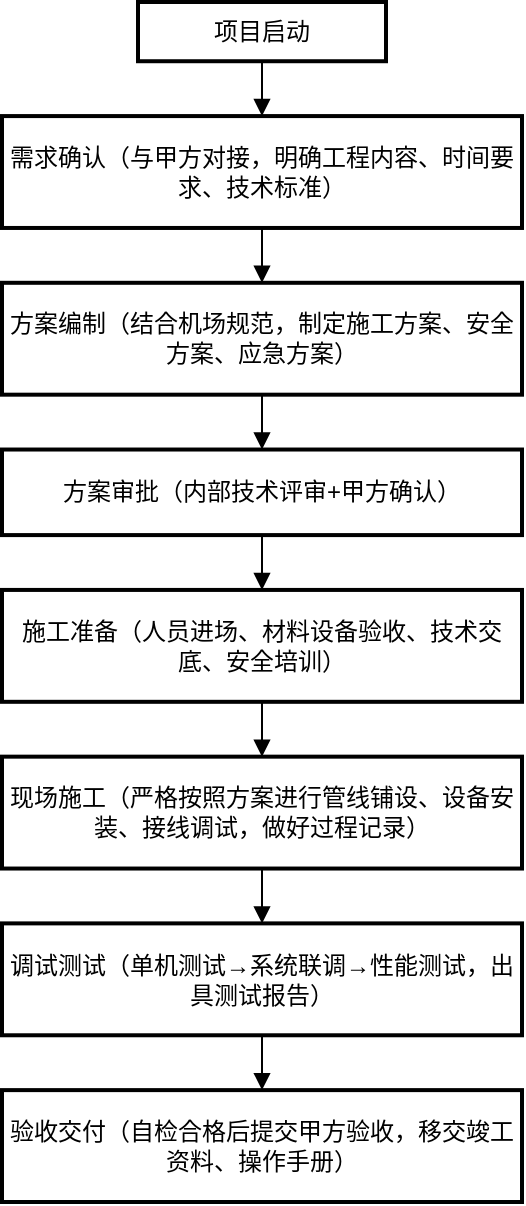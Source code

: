 <mxfile version="28.0.1">
  <diagram name="第 1 页" id="vEYNeOKK4sMveoLUZ1f7">
    <mxGraphModel dx="1066" dy="705" grid="1" gridSize="10" guides="1" tooltips="1" connect="1" arrows="1" fold="1" page="1" pageScale="1" pageWidth="827" pageHeight="1169" math="0" shadow="0">
      <root>
        <mxCell id="0" />
        <mxCell id="1" parent="0" />
        <mxCell id="iCRVk4PRZ-FlyjRP3MTo-16" value="" style="group" vertex="1" connectable="0" parent="1">
          <mxGeometry x="20" y="20" width="260" height="600" as="geometry" />
        </mxCell>
        <mxCell id="iCRVk4PRZ-FlyjRP3MTo-1" value="项目启动" style="whiteSpace=wrap;strokeWidth=2;" vertex="1" parent="iCRVk4PRZ-FlyjRP3MTo-16">
          <mxGeometry x="68" width="124" height="29.616" as="geometry" />
        </mxCell>
        <mxCell id="iCRVk4PRZ-FlyjRP3MTo-2" value="需求确认（与甲方对接，明确工程内容、时间要求、技术标准）" style="whiteSpace=wrap;strokeWidth=2;" vertex="1" parent="iCRVk4PRZ-FlyjRP3MTo-16">
          <mxGeometry y="57.038" width="260" height="55.941" as="geometry" />
        </mxCell>
        <mxCell id="iCRVk4PRZ-FlyjRP3MTo-3" value="方案编制（结合机场规范，制定施工方案、安全方案、应急方案）" style="whiteSpace=wrap;strokeWidth=2;" vertex="1" parent="iCRVk4PRZ-FlyjRP3MTo-16">
          <mxGeometry y="140.402" width="260" height="55.941" as="geometry" />
        </mxCell>
        <mxCell id="iCRVk4PRZ-FlyjRP3MTo-4" value="方案审批（内部技术评审+甲方确认）" style="whiteSpace=wrap;strokeWidth=2;" vertex="1" parent="iCRVk4PRZ-FlyjRP3MTo-16">
          <mxGeometry y="223.766" width="260" height="42.779" as="geometry" />
        </mxCell>
        <mxCell id="iCRVk4PRZ-FlyjRP3MTo-5" value="施工准备（人员进场、材料设备验收、技术交底、安全培训）" style="whiteSpace=wrap;strokeWidth=2;" vertex="1" parent="iCRVk4PRZ-FlyjRP3MTo-16">
          <mxGeometry y="293.967" width="260" height="55.941" as="geometry" />
        </mxCell>
        <mxCell id="iCRVk4PRZ-FlyjRP3MTo-6" value="现场施工（严格按照方案进行管线铺设、设备安装、接线调试，做好过程记录）" style="whiteSpace=wrap;strokeWidth=2;" vertex="1" parent="iCRVk4PRZ-FlyjRP3MTo-16">
          <mxGeometry y="377.331" width="260" height="55.941" as="geometry" />
        </mxCell>
        <mxCell id="iCRVk4PRZ-FlyjRP3MTo-7" value="调试测试（单机测试→系统联调→性能测试，出具测试报告）" style="whiteSpace=wrap;strokeWidth=2;" vertex="1" parent="iCRVk4PRZ-FlyjRP3MTo-16">
          <mxGeometry y="460.695" width="260" height="55.941" as="geometry" />
        </mxCell>
        <mxCell id="iCRVk4PRZ-FlyjRP3MTo-8" value="验收交付（自检合格后提交甲方验收，移交竣工资料、操作手册）" style="whiteSpace=wrap;strokeWidth=2;" vertex="1" parent="iCRVk4PRZ-FlyjRP3MTo-16">
          <mxGeometry y="544.059" width="260" height="55.941" as="geometry" />
        </mxCell>
        <mxCell id="iCRVk4PRZ-FlyjRP3MTo-9" value="" style="curved=1;startArrow=none;endArrow=block;exitX=0.5;exitY=1;entryX=0.5;entryY=0;rounded=0;" edge="1" parent="iCRVk4PRZ-FlyjRP3MTo-16" source="iCRVk4PRZ-FlyjRP3MTo-1" target="iCRVk4PRZ-FlyjRP3MTo-2">
          <mxGeometry relative="1" as="geometry">
            <Array as="points" />
          </mxGeometry>
        </mxCell>
        <mxCell id="iCRVk4PRZ-FlyjRP3MTo-10" value="" style="curved=1;startArrow=none;endArrow=block;exitX=0.5;exitY=1;entryX=0.5;entryY=0;rounded=0;" edge="1" parent="iCRVk4PRZ-FlyjRP3MTo-16" source="iCRVk4PRZ-FlyjRP3MTo-2" target="iCRVk4PRZ-FlyjRP3MTo-3">
          <mxGeometry relative="1" as="geometry">
            <Array as="points" />
          </mxGeometry>
        </mxCell>
        <mxCell id="iCRVk4PRZ-FlyjRP3MTo-11" value="" style="curved=1;startArrow=none;endArrow=block;exitX=0.5;exitY=1;entryX=0.5;entryY=0;rounded=0;" edge="1" parent="iCRVk4PRZ-FlyjRP3MTo-16" source="iCRVk4PRZ-FlyjRP3MTo-3" target="iCRVk4PRZ-FlyjRP3MTo-4">
          <mxGeometry relative="1" as="geometry">
            <Array as="points" />
          </mxGeometry>
        </mxCell>
        <mxCell id="iCRVk4PRZ-FlyjRP3MTo-12" value="" style="curved=1;startArrow=none;endArrow=block;exitX=0.5;exitY=1;entryX=0.5;entryY=0;rounded=0;" edge="1" parent="iCRVk4PRZ-FlyjRP3MTo-16" source="iCRVk4PRZ-FlyjRP3MTo-4" target="iCRVk4PRZ-FlyjRP3MTo-5">
          <mxGeometry relative="1" as="geometry">
            <Array as="points" />
          </mxGeometry>
        </mxCell>
        <mxCell id="iCRVk4PRZ-FlyjRP3MTo-13" value="" style="curved=1;startArrow=none;endArrow=block;exitX=0.5;exitY=1;entryX=0.5;entryY=0;rounded=0;" edge="1" parent="iCRVk4PRZ-FlyjRP3MTo-16" source="iCRVk4PRZ-FlyjRP3MTo-5" target="iCRVk4PRZ-FlyjRP3MTo-6">
          <mxGeometry relative="1" as="geometry">
            <Array as="points" />
          </mxGeometry>
        </mxCell>
        <mxCell id="iCRVk4PRZ-FlyjRP3MTo-14" value="" style="curved=1;startArrow=none;endArrow=block;exitX=0.5;exitY=1;entryX=0.5;entryY=0;rounded=0;" edge="1" parent="iCRVk4PRZ-FlyjRP3MTo-16" source="iCRVk4PRZ-FlyjRP3MTo-6" target="iCRVk4PRZ-FlyjRP3MTo-7">
          <mxGeometry relative="1" as="geometry">
            <Array as="points" />
          </mxGeometry>
        </mxCell>
        <mxCell id="iCRVk4PRZ-FlyjRP3MTo-15" value="" style="curved=1;startArrow=none;endArrow=block;exitX=0.5;exitY=1;entryX=0.5;entryY=0;rounded=0;" edge="1" parent="iCRVk4PRZ-FlyjRP3MTo-16" source="iCRVk4PRZ-FlyjRP3MTo-7" target="iCRVk4PRZ-FlyjRP3MTo-8">
          <mxGeometry relative="1" as="geometry">
            <Array as="points" />
          </mxGeometry>
        </mxCell>
      </root>
    </mxGraphModel>
  </diagram>
</mxfile>
